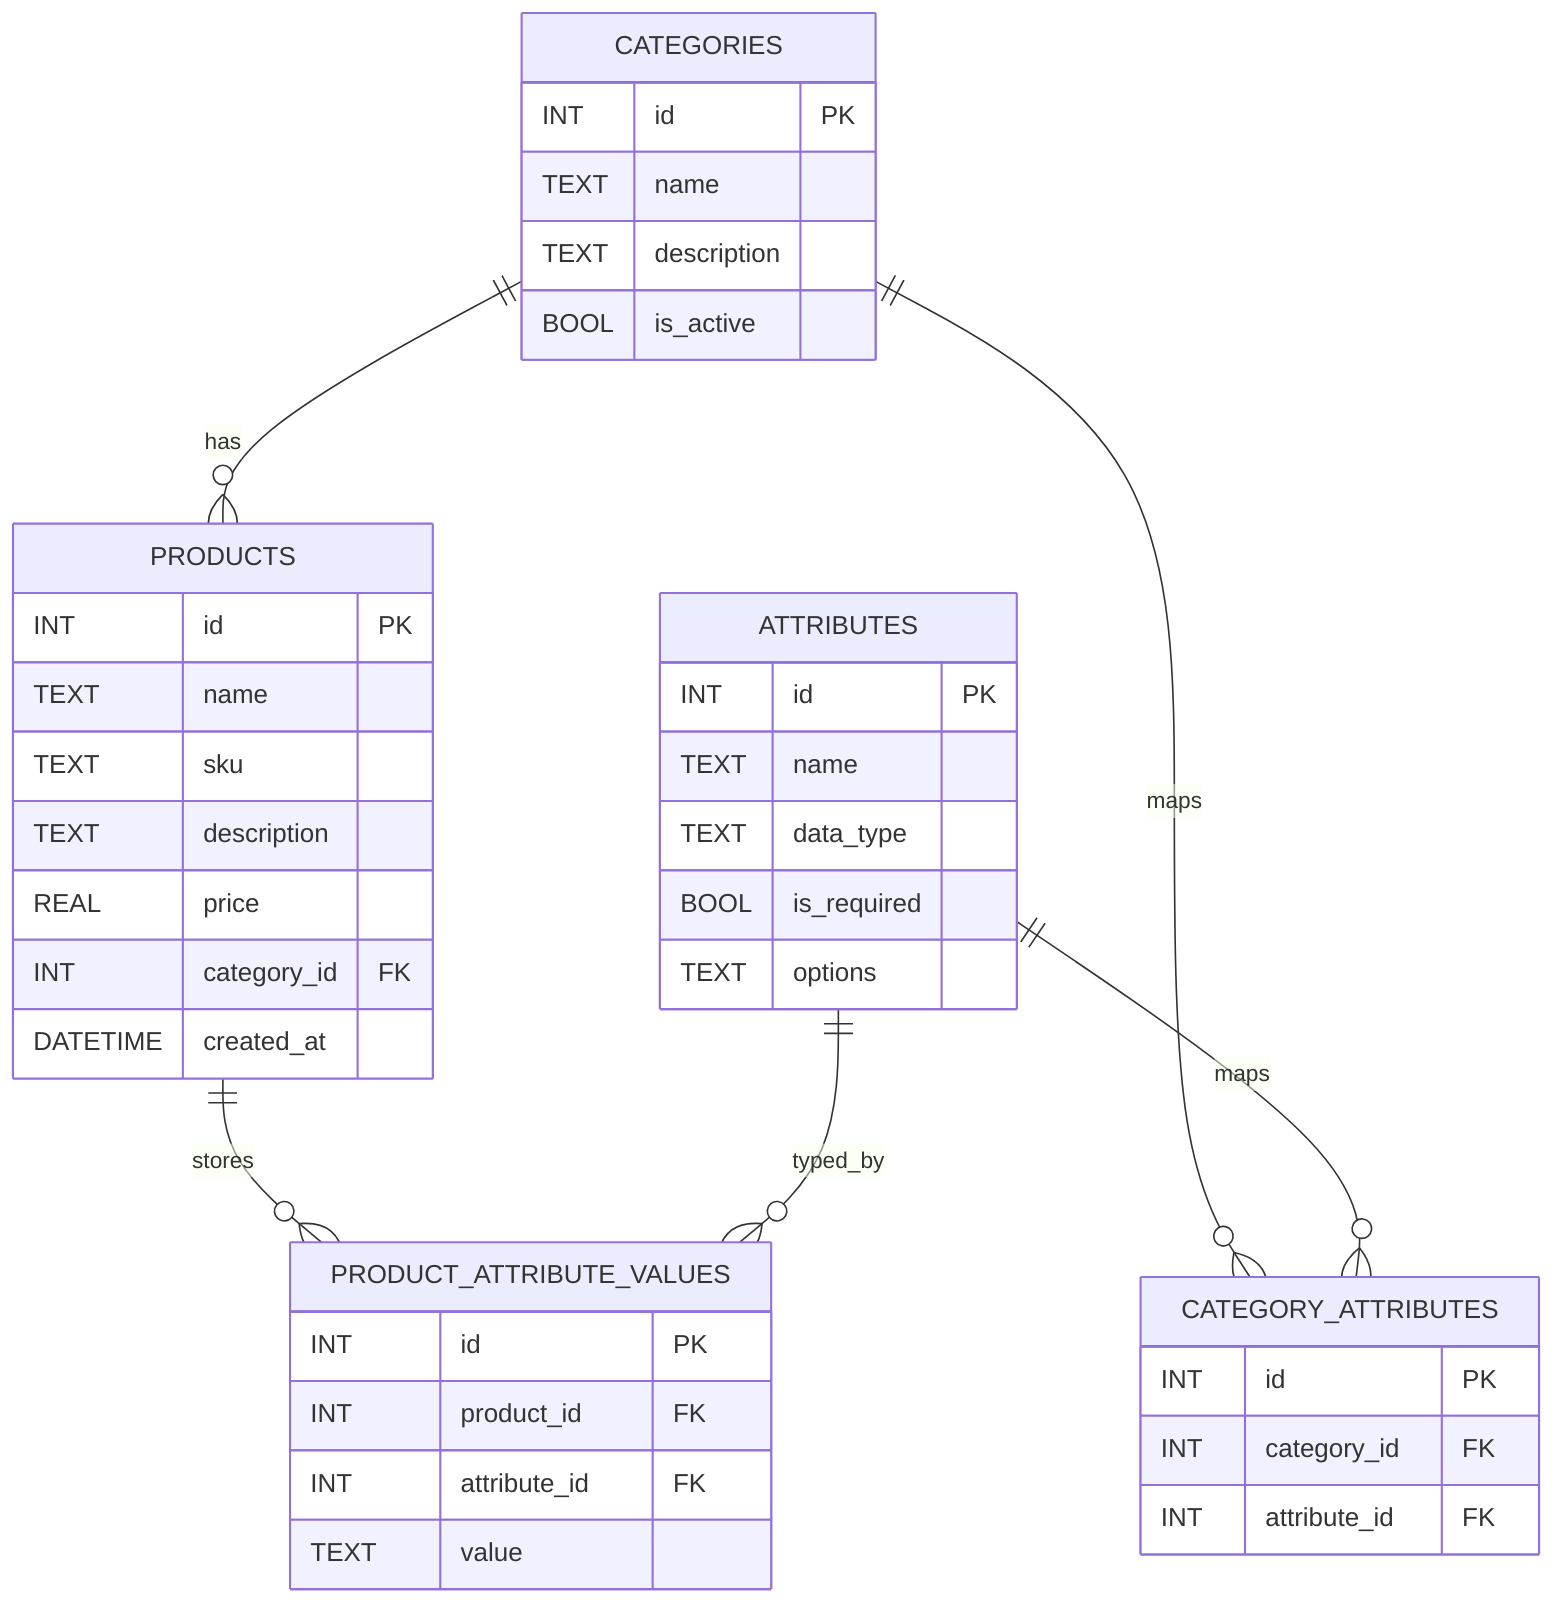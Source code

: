 %% Product Catalog ERD (Mermaid)
%% Paste this into https://mermaid.live and click Download PNG

erDiagram
  CATEGORIES ||--o{ PRODUCTS : has
  CATEGORIES ||--o{ CATEGORY_ATTRIBUTES : maps
  ATTRIBUTES  ||--o{ CATEGORY_ATTRIBUTES : maps
  PRODUCTS    ||--o{ PRODUCT_ATTRIBUTE_VALUES : stores
  ATTRIBUTES  ||--o{ PRODUCT_ATTRIBUTE_VALUES : typed_by

  CATEGORIES {
    INT id PK
    TEXT name
    TEXT description
    BOOL is_active
  }

  ATTRIBUTES {
    INT id PK
    TEXT name
    TEXT data_type
    BOOL is_required
    TEXT options
  }

  CATEGORY_ATTRIBUTES {
    INT id PK
    INT category_id FK
    INT attribute_id FK
  }

  PRODUCTS {
    INT id PK
    TEXT name
    TEXT sku
    TEXT description
    REAL price
    INT category_id FK
    DATETIME created_at
  }

  PRODUCT_ATTRIBUTE_VALUES {
    INT id PK
    INT product_id FK
    INT attribute_id FK
    TEXT value
  }